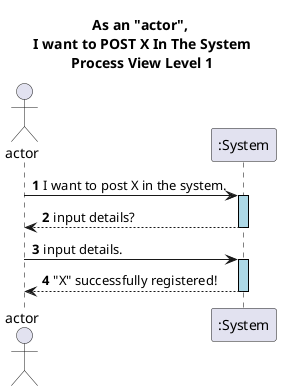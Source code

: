 @startuml
autonumber

skinparam sequence {
   LifelineBorderColor black
   LifelineBackgroundColor LightBlue
 }

title As an "actor",\n I want to POST X In The System\n Process View Level 1
actor "actor" as Administrator
participant ":System" as System

Administrator -> System ++: I want to post X in the system.
System --> Administrator --: input details?
Administrator -> System ++: input details.
System --> Administrator --: "X" successfully registered!
@enduml